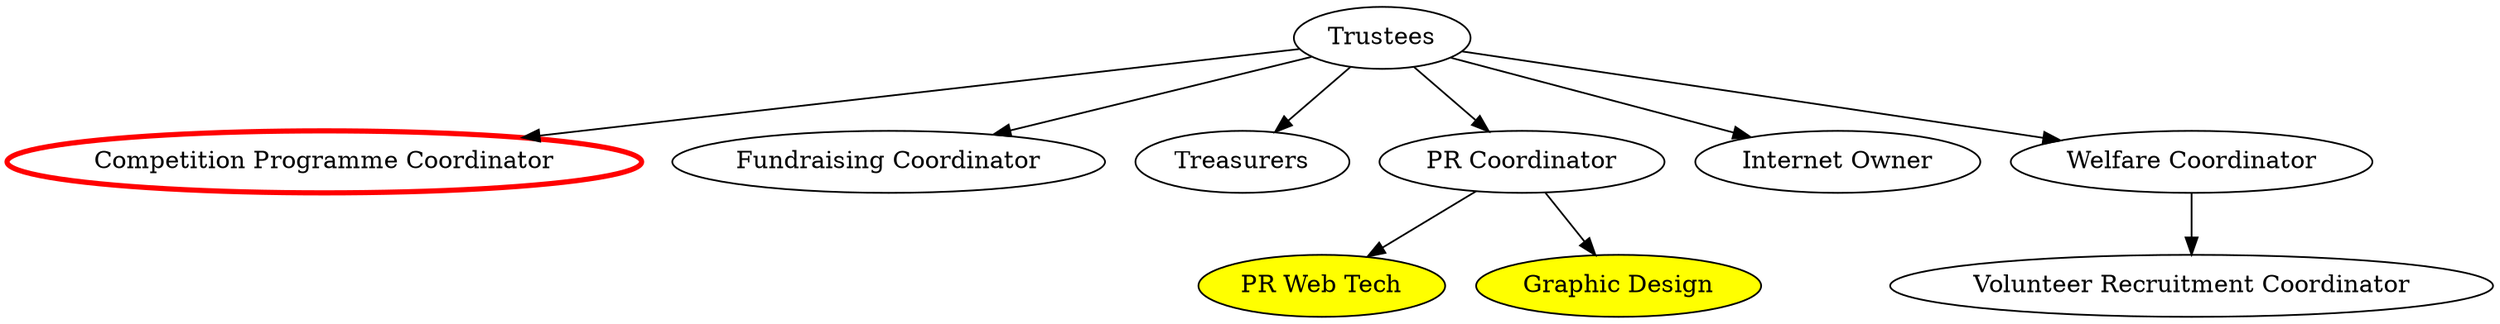 digraph {
	####### Node declarations
	### Highest-level
	trustees [label="Trustees" email="trustees@studentrobotics.org"];
	
	### Second level
	comp_prog_coord [label="Competition Programme Coordinator" color=red penwidth=3 rolesexclude=true]; // Email and tel defined in comp-prog.dot
	fund_coord [label="Fundraising Coordinator" email="fundraising@studentrobotics.org"];
	treasurers [label="Treasurers" email="treasurers@studentrobotics.org"];
	pr_coord [label="PR Coordinator" email="pr@studentrobotics.org"];
	internet_owner [label="Internet Owner" email="internet@studentrobotics.org"];
	welfare_coord [label="Welfare Coordinator" email="welfare@studentrobotics.org"];
	
	### Third Level
	
	# PR Coordinator Subordinates
	pr_web_tech [label="PR Web Tech" fillcolor=yellow style=filled contactsexclude=true];
	graphic_design [label="Graphic Design" fillcolor=yellow style=filled contactsexclude=true];
	
	# Welfare Coordinator Subordinates
	vol_rec_coord[label="Volunteer Recruitment Coordinator" email="volunteer-recruitment@studentrobotics.org"];
	
	###### Connections between nodes
	
	trustees -> { comp_prog_coord fund_coord treasurers pr_coord internet_owner welfare_coord };
	
	pr_coord -> { pr_web_tech graphic_design };
	welfare_coord -> { vol_rec_coord };
}
